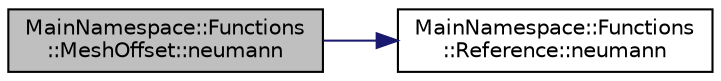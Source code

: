 digraph "MainNamespace::Functions::MeshOffset::neumann"
{
 // INTERACTIVE_SVG=YES
 // LATEX_PDF_SIZE
  edge [fontname="Helvetica",fontsize="10",labelfontname="Helvetica",labelfontsize="10"];
  node [fontname="Helvetica",fontsize="10",shape=record];
  rankdir="LR";
  Node1 [label="MainNamespace::Functions\l::MeshOffset::neumann",height=0.2,width=0.4,color="black", fillcolor="grey75", style="filled", fontcolor="black",tooltip="Compute the (discrete) Neumann trace of the function at point."];
  Node1 -> Node2 [color="midnightblue",fontsize="10",style="solid",fontname="Helvetica"];
  Node2 [label="MainNamespace::Functions\l::Reference::neumann",height=0.2,width=0.4,color="black", fillcolor="white", style="filled",URL="$class_main_namespace_1_1_functions_1_1_reference.html#aa08f9ff51aa4d6252f38774b96b396a2",tooltip="Compute the (discrete) Neumann trace of the function at point."];
}
